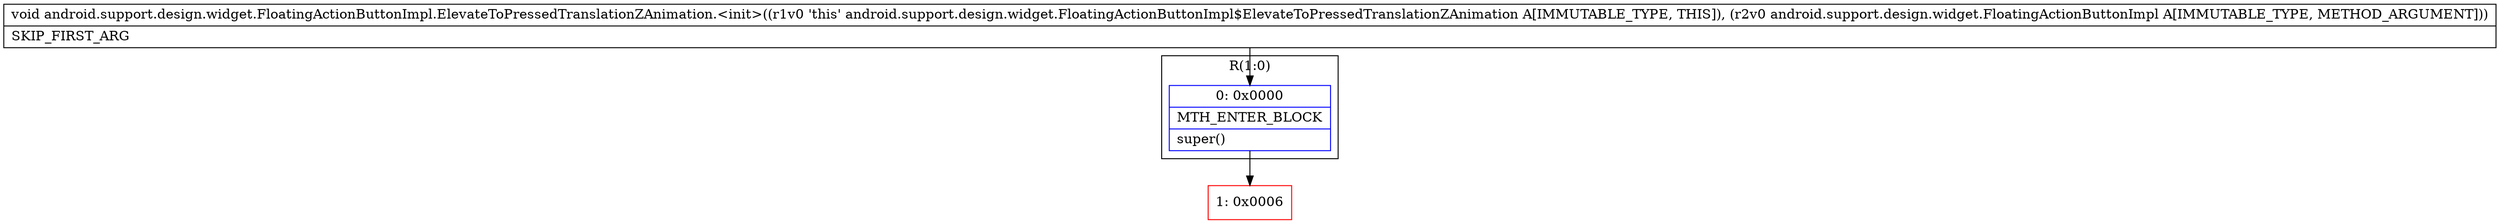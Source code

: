 digraph "CFG forandroid.support.design.widget.FloatingActionButtonImpl.ElevateToPressedTranslationZAnimation.\<init\>(Landroid\/support\/design\/widget\/FloatingActionButtonImpl;)V" {
subgraph cluster_Region_1171697059 {
label = "R(1:0)";
node [shape=record,color=blue];
Node_0 [shape=record,label="{0\:\ 0x0000|MTH_ENTER_BLOCK\l|super()\l}"];
}
Node_1 [shape=record,color=red,label="{1\:\ 0x0006}"];
MethodNode[shape=record,label="{void android.support.design.widget.FloatingActionButtonImpl.ElevateToPressedTranslationZAnimation.\<init\>((r1v0 'this' android.support.design.widget.FloatingActionButtonImpl$ElevateToPressedTranslationZAnimation A[IMMUTABLE_TYPE, THIS]), (r2v0 android.support.design.widget.FloatingActionButtonImpl A[IMMUTABLE_TYPE, METHOD_ARGUMENT]))  | SKIP_FIRST_ARG\l}"];
MethodNode -> Node_0;
Node_0 -> Node_1;
}

